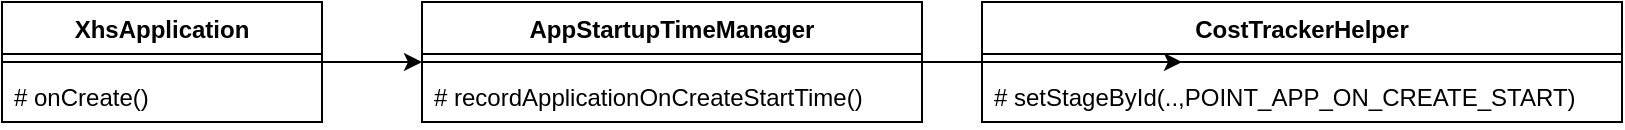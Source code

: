 <mxfile version="22.1.21" type="github">
  <diagram name="第 1 页" id="NvQpohjGwZWX_cJ2zHmZ">
    <mxGraphModel dx="1674" dy="786" grid="1" gridSize="10" guides="1" tooltips="1" connect="1" arrows="1" fold="1" page="1" pageScale="1" pageWidth="827" pageHeight="1169" math="0" shadow="0">
      <root>
        <mxCell id="0" />
        <mxCell id="1" parent="0" />
        <mxCell id="R2cUVAT9cL87iMAnTtE2-1" value="" style="edgeStyle=orthogonalEdgeStyle;rounded=0;orthogonalLoop=1;jettySize=auto;html=1;" edge="1" parent="1" source="R2cUVAT9cL87iMAnTtE2-3" target="R2cUVAT9cL87iMAnTtE2-7">
          <mxGeometry relative="1" as="geometry" />
        </mxCell>
        <mxCell id="R2cUVAT9cL87iMAnTtE2-3" value="XhsApplication" style="swimlane;fontStyle=1;align=center;verticalAlign=top;childLayout=stackLayout;horizontal=1;startSize=26;horizontalStack=0;resizeParent=1;resizeParentMax=0;resizeLast=0;collapsible=1;marginBottom=0;whiteSpace=wrap;html=1;" vertex="1" parent="1">
          <mxGeometry x="10" y="130" width="160" height="60" as="geometry" />
        </mxCell>
        <mxCell id="R2cUVAT9cL87iMAnTtE2-4" value="" style="line;strokeWidth=1;fillColor=none;align=left;verticalAlign=middle;spacingTop=-1;spacingLeft=3;spacingRight=3;rotatable=0;labelPosition=right;points=[];portConstraint=eastwest;strokeColor=inherit;" vertex="1" parent="R2cUVAT9cL87iMAnTtE2-3">
          <mxGeometry y="26" width="160" height="8" as="geometry" />
        </mxCell>
        <mxCell id="R2cUVAT9cL87iMAnTtE2-5" value="# onCreate()" style="text;strokeColor=none;fillColor=none;align=left;verticalAlign=top;spacingLeft=4;spacingRight=4;overflow=hidden;rotatable=0;points=[[0,0.5],[1,0.5]];portConstraint=eastwest;whiteSpace=wrap;html=1;" vertex="1" parent="R2cUVAT9cL87iMAnTtE2-3">
          <mxGeometry y="34" width="160" height="26" as="geometry" />
        </mxCell>
        <mxCell id="R2cUVAT9cL87iMAnTtE2-6" value="" style="edgeStyle=orthogonalEdgeStyle;rounded=0;orthogonalLoop=1;jettySize=auto;html=1;" edge="1" parent="1" source="R2cUVAT9cL87iMAnTtE2-7">
          <mxGeometry relative="1" as="geometry">
            <mxPoint x="600" y="160" as="targetPoint" />
          </mxGeometry>
        </mxCell>
        <mxCell id="R2cUVAT9cL87iMAnTtE2-7" value="AppStartupTimeManager" style="swimlane;fontStyle=1;align=center;verticalAlign=top;childLayout=stackLayout;horizontal=1;startSize=26;horizontalStack=0;resizeParent=1;resizeParentMax=0;resizeLast=0;collapsible=1;marginBottom=0;whiteSpace=wrap;html=1;" vertex="1" parent="1">
          <mxGeometry x="220" y="130" width="250" height="60" as="geometry" />
        </mxCell>
        <mxCell id="R2cUVAT9cL87iMAnTtE2-8" value="" style="line;strokeWidth=1;fillColor=none;align=left;verticalAlign=middle;spacingTop=-1;spacingLeft=3;spacingRight=3;rotatable=0;labelPosition=right;points=[];portConstraint=eastwest;strokeColor=inherit;" vertex="1" parent="R2cUVAT9cL87iMAnTtE2-7">
          <mxGeometry y="26" width="250" height="8" as="geometry" />
        </mxCell>
        <mxCell id="R2cUVAT9cL87iMAnTtE2-9" value="#&amp;nbsp;recordApplicationOnCreateStartTime&lt;span style=&quot;background-color: initial;&quot;&gt;()&lt;/span&gt;" style="text;strokeColor=none;fillColor=none;align=left;verticalAlign=top;spacingLeft=4;spacingRight=4;overflow=hidden;rotatable=0;points=[[0,0.5],[1,0.5]];portConstraint=eastwest;whiteSpace=wrap;html=1;" vertex="1" parent="R2cUVAT9cL87iMAnTtE2-7">
          <mxGeometry y="34" width="250" height="26" as="geometry" />
        </mxCell>
        <mxCell id="R2cUVAT9cL87iMAnTtE2-10" value="CostTrackerHelper" style="swimlane;fontStyle=1;align=center;verticalAlign=top;childLayout=stackLayout;horizontal=1;startSize=26;horizontalStack=0;resizeParent=1;resizeParentMax=0;resizeLast=0;collapsible=1;marginBottom=0;whiteSpace=wrap;html=1;" vertex="1" parent="1">
          <mxGeometry x="500" y="130" width="320" height="60" as="geometry" />
        </mxCell>
        <mxCell id="R2cUVAT9cL87iMAnTtE2-11" value="" style="line;strokeWidth=1;fillColor=none;align=left;verticalAlign=middle;spacingTop=-1;spacingLeft=3;spacingRight=3;rotatable=0;labelPosition=right;points=[];portConstraint=eastwest;strokeColor=inherit;" vertex="1" parent="R2cUVAT9cL87iMAnTtE2-10">
          <mxGeometry y="26" width="320" height="8" as="geometry" />
        </mxCell>
        <mxCell id="R2cUVAT9cL87iMAnTtE2-12" value="# setStageById(..,POINT_APP_ON_CREATE_START)" style="text;strokeColor=none;fillColor=none;align=left;verticalAlign=top;spacingLeft=4;spacingRight=4;overflow=hidden;rotatable=0;points=[[0,0.5],[1,0.5]];portConstraint=eastwest;whiteSpace=wrap;html=1;" vertex="1" parent="R2cUVAT9cL87iMAnTtE2-10">
          <mxGeometry y="34" width="320" height="26" as="geometry" />
        </mxCell>
      </root>
    </mxGraphModel>
  </diagram>
</mxfile>
